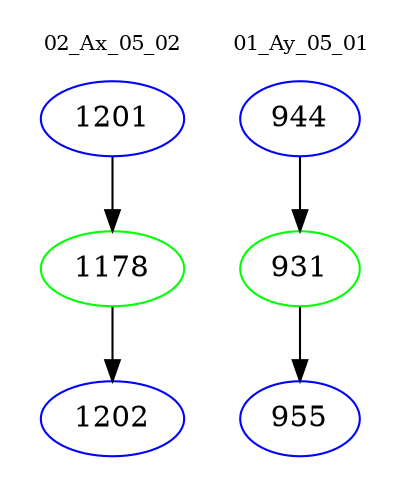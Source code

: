 digraph{
subgraph cluster_0 {
color = white
label = "02_Ax_05_02";
fontsize=10;
T0_1201 [label="1201", color="blue"]
T0_1201 -> T0_1178 [color="black"]
T0_1178 [label="1178", color="green"]
T0_1178 -> T0_1202 [color="black"]
T0_1202 [label="1202", color="blue"]
}
subgraph cluster_1 {
color = white
label = "01_Ay_05_01";
fontsize=10;
T1_944 [label="944", color="blue"]
T1_944 -> T1_931 [color="black"]
T1_931 [label="931", color="green"]
T1_931 -> T1_955 [color="black"]
T1_955 [label="955", color="blue"]
}
}
